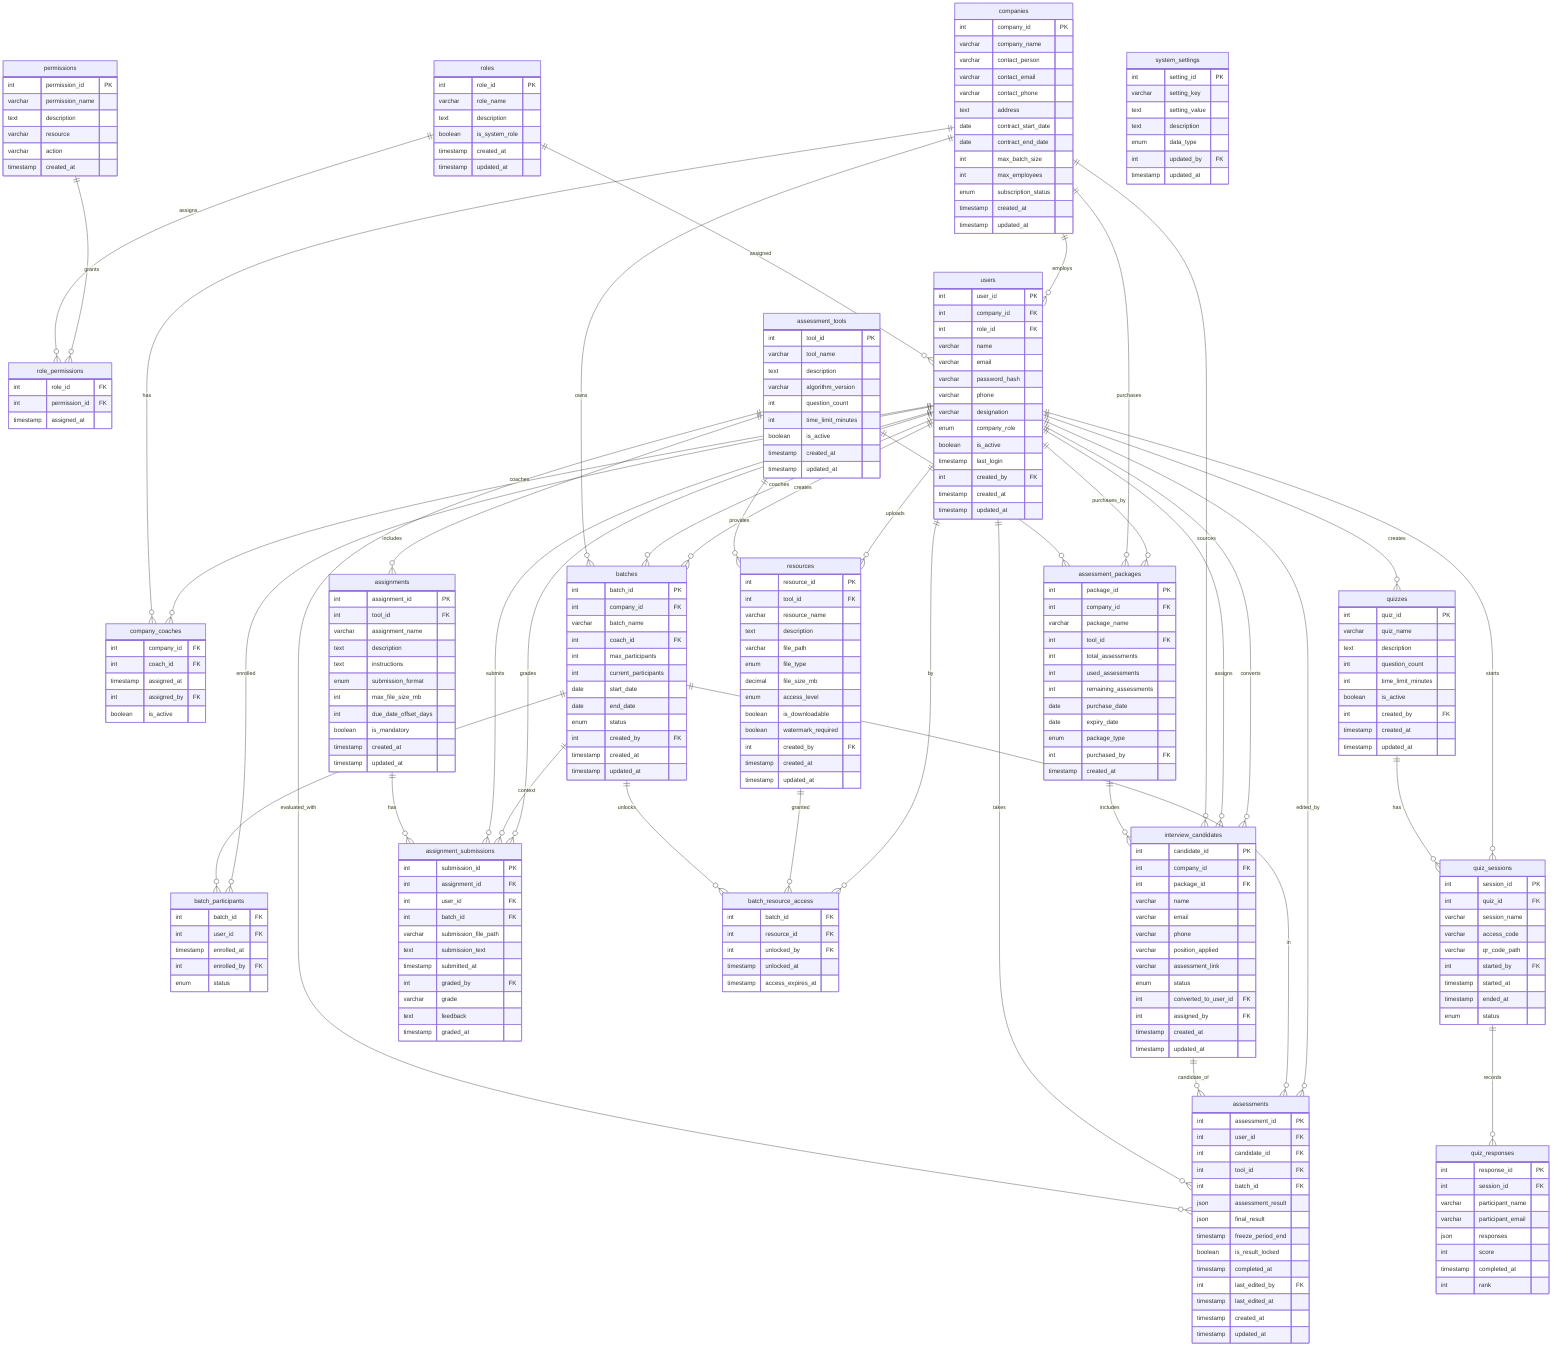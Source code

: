 erDiagram
  roles {
    int role_id PK
    varchar role_name
    text description
    boolean is_system_role
    timestamp created_at
    timestamp updated_at
  }

  permissions {
    int permission_id PK
    varchar permission_name
    text description
    varchar resource
    varchar action
    timestamp created_at
  }

  role_permissions {
    int role_id FK
    int permission_id FK
    timestamp assigned_at
  }

  companies {
    int company_id PK
    varchar company_name
    varchar contact_person
    varchar contact_email
    varchar contact_phone
    text address
    date contract_start_date
    date contract_end_date
    int max_batch_size
    int max_employees
    enum subscription_status
    timestamp created_at
    timestamp updated_at
  }

  users {
    int user_id PK
    int company_id FK
    int role_id FK
    varchar name
    varchar email
    varchar password_hash
    varchar phone
    varchar designation
    enum company_role
    boolean is_active
    timestamp last_login
    int created_by FK
    timestamp created_at
    timestamp updated_at
  }

  company_coaches {
    int company_id FK
    int coach_id FK
    timestamp assigned_at
    int assigned_by FK
    boolean is_active
  }

  batches {
    int batch_id PK
    int company_id FK
    varchar batch_name
    int coach_id FK
    int max_participants
    int current_participants
    date start_date
    date end_date
    enum status
    int created_by FK
    timestamp created_at
    timestamp updated_at
  }

  batch_participants {
    int batch_id FK
    int user_id FK
    timestamp enrolled_at
    int enrolled_by FK
    enum status
  }

  assessment_tools {
    int tool_id PK
    varchar tool_name
    text description
    varchar algorithm_version
    int question_count
    int time_limit_minutes
    boolean is_active
    timestamp created_at
    timestamp updated_at
  }

  assessment_packages {
    int package_id PK
    int company_id FK
    varchar package_name
    int tool_id FK
    int total_assessments
    int used_assessments
    int remaining_assessments
    date purchase_date
    date expiry_date
    enum package_type
    int purchased_by FK
    timestamp created_at
  }

  interview_candidates {
    int candidate_id PK
    int company_id FK
    int package_id FK
    varchar name
    varchar email
    varchar phone
    varchar position_applied
    varchar assessment_link
    enum status
    int converted_to_user_id FK
    int assigned_by FK
    timestamp created_at
    timestamp updated_at
  }

  assessments {
    int assessment_id PK
    int user_id FK
    int candidate_id FK
    int tool_id FK
    int batch_id FK
    json assessment_result
    json final_result
    timestamp freeze_period_end
    boolean is_result_locked
    timestamp completed_at
    int last_edited_by FK
    timestamp last_edited_at
    timestamp created_at
    timestamp updated_at
  }

  assignments {
    int assignment_id PK
    int tool_id FK
    varchar assignment_name
    text description
    text instructions
    enum submission_format
    int max_file_size_mb
    int due_date_offset_days
    boolean is_mandatory
    timestamp created_at
    timestamp updated_at
  }

  assignment_submissions {
    int submission_id PK
    int assignment_id FK
    int user_id FK
    int batch_id FK
    varchar submission_file_path
    text submission_text
    timestamp submitted_at
    int graded_by FK
    varchar grade
    text feedback
    timestamp graded_at
  }

  resources {
    int resource_id PK
    int tool_id FK
    varchar resource_name
    text description
    varchar file_path
    enum file_type
    decimal file_size_mb
    enum access_level
    boolean is_downloadable
    boolean watermark_required
    int created_by FK
    timestamp created_at
    timestamp updated_at
  }

  batch_resource_access {
    int batch_id FK
    int resource_id FK
    int unlocked_by FK
    timestamp unlocked_at
    timestamp access_expires_at
  }

  quizzes {
    int quiz_id PK
    varchar quiz_name
    text description
    int question_count
    int time_limit_minutes
    boolean is_active
    int created_by FK
    timestamp created_at
    timestamp updated_at
  }

  quiz_sessions {
    int session_id PK
    int quiz_id FK
    varchar session_name
    varchar access_code
    varchar qr_code_path
    int started_by FK
    timestamp started_at
    timestamp ended_at
    enum status
  }

  quiz_responses {
    int response_id PK
    int session_id FK
    varchar participant_name
    varchar participant_email
    json responses
    int score
    timestamp completed_at
    int rank
  }

  system_settings {
    int setting_id PK
    varchar setting_key
    text setting_value
    text description
    enum data_type
    int updated_by FK
    timestamp updated_at
  }

  roles ||--o{ role_permissions : assigns
  permissions ||--o{ role_permissions : grants

  roles ||--o{ users : assigned
  companies ||--o{ users : employs

  companies ||--o{ company_coaches : has
  users ||--o{ company_coaches : coaches

  companies ||--o{ batches : owns
  users ||--o{ batches : coaches
  users ||--o{ batches : creates

  batches ||--o{ batch_participants : has
  users ||--o{ batch_participants : enrolled

  assessment_tools ||--o{ assessment_packages : uses
  companies ||--o{ assessment_packages : purchases
  users ||--o{ assessment_packages : purchases_by

  assessment_packages ||--o{ interview_candidates : includes
  companies ||--o{ interview_candidates : sources
  users ||--o{ interview_candidates : assigns
  users ||--o{ interview_candidates : converts

  assessment_tools ||--o{ assessments : evaluated_with
  users ||--o{ assessments : takes
  interview_candidates ||--o{ assessments : candidate_of
  batches ||--o{ assessments : in
  users ||--o{ assessments : edited_by

  assessment_tools ||--o{ assignments : includes
  assignments ||--o{ assignment_submissions : has
  users ||--o{ assignment_submissions : submits
  batches ||--o{ assignment_submissions : context
  users ||--o{ assignment_submissions : grades

  assessment_tools ||--o{ resources : provides
  users ||--o{ resources : uploads

  batches ||--o{ batch_resource_access : unlocks
  resources ||--o{ batch_resource_access : granted
  users ||--o{ batch_resource_access : by

  users ||--o{ quizzes : creates
  quizzes ||--o{ quiz_sessions : has
  users ||--o{ quiz_sessions : starts
  quiz_sessions ||--o{ quiz_responses : records